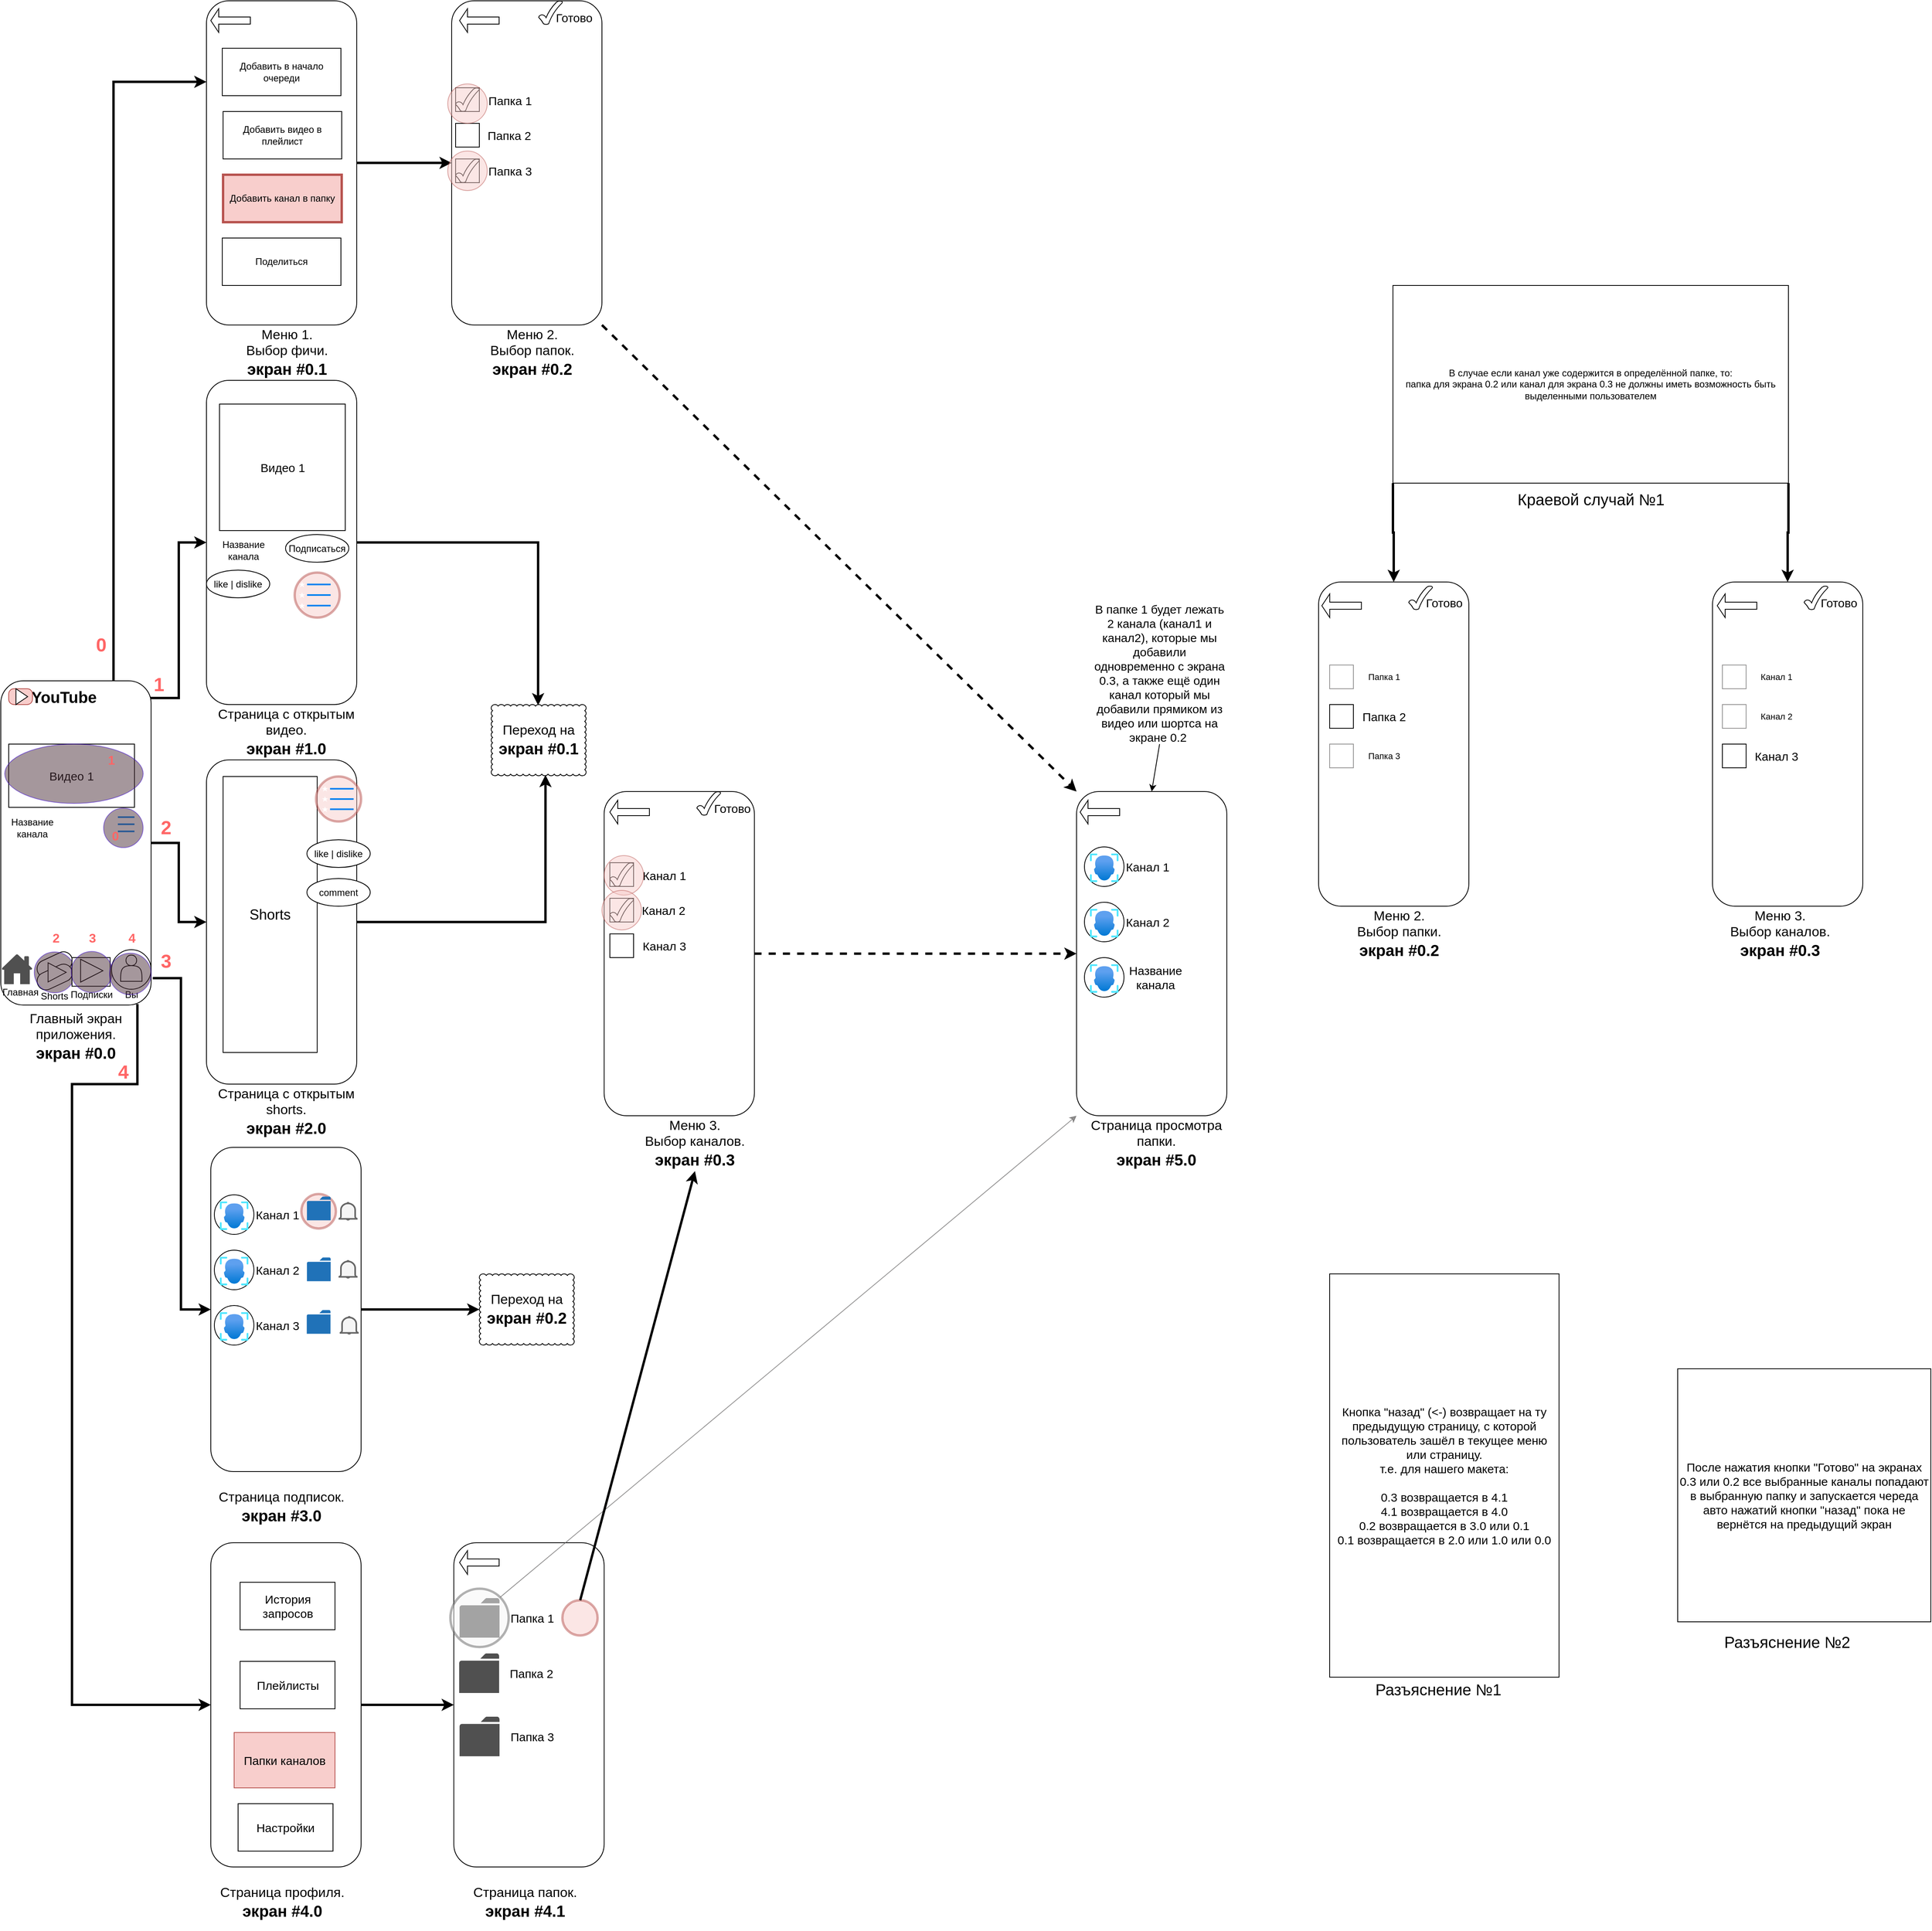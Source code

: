 <mxfile version="24.8.3">
  <diagram name="Страница — 1" id="tyL-LJRgACF1P0J_mqjf">
    <mxGraphModel dx="2607" dy="2564" grid="1" gridSize="10" guides="1" tooltips="1" connect="1" arrows="1" fold="1" page="1" pageScale="1" pageWidth="827" pageHeight="1169" math="0" shadow="0">
      <root>
        <mxCell id="0" />
        <mxCell id="1" parent="0" />
        <mxCell id="-C6muNnnNIedRkviX2KE-20" style="edgeStyle=orthogonalEdgeStyle;rounded=0;orthogonalLoop=1;jettySize=auto;html=1;exitX=0.75;exitY=0;exitDx=0;exitDy=0;entryX=0;entryY=0.25;entryDx=0;entryDy=0;strokeWidth=3;strokeColor=#000000;" parent="1" source="-C6muNnnNIedRkviX2KE-14" target="-C6muNnnNIedRkviX2KE-19" edge="1">
          <mxGeometry relative="1" as="geometry" />
        </mxCell>
        <mxCell id="-C6muNnnNIedRkviX2KE-22" style="edgeStyle=orthogonalEdgeStyle;rounded=0;orthogonalLoop=1;jettySize=auto;html=1;exitX=0.986;exitY=0.053;exitDx=0;exitDy=0;entryX=0;entryY=0.5;entryDx=0;entryDy=0;exitPerimeter=0;strokeWidth=3;strokeColor=#000000;" parent="1" source="-C6muNnnNIedRkviX2KE-14" target="-C6muNnnNIedRkviX2KE-15" edge="1">
          <mxGeometry relative="1" as="geometry" />
        </mxCell>
        <mxCell id="-C6muNnnNIedRkviX2KE-23" style="edgeStyle=orthogonalEdgeStyle;rounded=0;orthogonalLoop=1;jettySize=auto;html=1;exitX=1;exitY=0.5;exitDx=0;exitDy=0;entryX=0;entryY=0.5;entryDx=0;entryDy=0;strokeWidth=3;strokeColor=#000000;" parent="1" source="-C6muNnnNIedRkviX2KE-14" target="-C6muNnnNIedRkviX2KE-16" edge="1">
          <mxGeometry relative="1" as="geometry" />
        </mxCell>
        <mxCell id="-C6muNnnNIedRkviX2KE-24" style="edgeStyle=orthogonalEdgeStyle;rounded=0;orthogonalLoop=1;jettySize=auto;html=1;exitX=1.011;exitY=0.917;exitDx=0;exitDy=0;entryX=0;entryY=0.5;entryDx=0;entryDy=0;exitPerimeter=0;strokeWidth=3;strokeColor=#000000;" parent="1" source="-C6muNnnNIedRkviX2KE-14" target="-C6muNnnNIedRkviX2KE-17" edge="1">
          <mxGeometry relative="1" as="geometry" />
        </mxCell>
        <mxCell id="-C6muNnnNIedRkviX2KE-14" value="" style="rounded=1;whiteSpace=wrap;html=1;" parent="1" vertex="1">
          <mxGeometry y="430" width="190" height="410" as="geometry" />
        </mxCell>
        <mxCell id="-C6muNnnNIedRkviX2KE-15" value="" style="rounded=1;whiteSpace=wrap;html=1;" parent="1" vertex="1">
          <mxGeometry x="260" y="50" width="190" height="410" as="geometry" />
        </mxCell>
        <mxCell id="-C6muNnnNIedRkviX2KE-16" value="" style="rounded=1;whiteSpace=wrap;html=1;" parent="1" vertex="1">
          <mxGeometry x="260" y="530" width="190" height="410" as="geometry" />
        </mxCell>
        <mxCell id="-C6muNnnNIedRkviX2KE-45" style="edgeStyle=orthogonalEdgeStyle;rounded=0;orthogonalLoop=1;jettySize=auto;html=1;exitX=1;exitY=0.5;exitDx=0;exitDy=0;strokeWidth=3;strokeColor=#000000;" parent="1" source="-C6muNnnNIedRkviX2KE-17" target="-C6muNnnNIedRkviX2KE-44" edge="1">
          <mxGeometry relative="1" as="geometry" />
        </mxCell>
        <mxCell id="-C6muNnnNIedRkviX2KE-17" value="" style="rounded=1;whiteSpace=wrap;html=1;" parent="1" vertex="1">
          <mxGeometry x="265.5" y="1020" width="190" height="410" as="geometry" />
        </mxCell>
        <mxCell id="-C6muNnnNIedRkviX2KE-48" style="edgeStyle=orthogonalEdgeStyle;rounded=0;orthogonalLoop=1;jettySize=auto;html=1;exitX=1;exitY=0.5;exitDx=0;exitDy=0;entryX=0;entryY=0.5;entryDx=0;entryDy=0;strokeWidth=3;strokeColor=#000000;" parent="1" source="-C6muNnnNIedRkviX2KE-18" target="-C6muNnnNIedRkviX2KE-46" edge="1">
          <mxGeometry relative="1" as="geometry" />
        </mxCell>
        <mxCell id="-C6muNnnNIedRkviX2KE-18" value="" style="rounded=1;whiteSpace=wrap;html=1;" parent="1" vertex="1">
          <mxGeometry x="265.5" y="1520" width="190" height="410" as="geometry" />
        </mxCell>
        <mxCell id="-C6muNnnNIedRkviX2KE-36" style="edgeStyle=orthogonalEdgeStyle;rounded=0;orthogonalLoop=1;jettySize=auto;html=1;exitX=1;exitY=0.5;exitDx=0;exitDy=0;entryX=0;entryY=0.5;entryDx=0;entryDy=0;strokeWidth=3;strokeColor=#000000;" parent="1" source="-C6muNnnNIedRkviX2KE-19" target="-C6muNnnNIedRkviX2KE-32" edge="1">
          <mxGeometry relative="1" as="geometry" />
        </mxCell>
        <mxCell id="-C6muNnnNIedRkviX2KE-19" value="" style="rounded=1;whiteSpace=wrap;html=1;" parent="1" vertex="1">
          <mxGeometry x="260" y="-430" width="190" height="410" as="geometry" />
        </mxCell>
        <mxCell id="-C6muNnnNIedRkviX2KE-21" style="edgeStyle=orthogonalEdgeStyle;rounded=0;orthogonalLoop=1;jettySize=auto;html=1;entryX=0;entryY=0.5;entryDx=0;entryDy=0;exitX=0.909;exitY=0.997;exitDx=0;exitDy=0;exitPerimeter=0;strokeWidth=3;strokeColor=#000000;" parent="1" source="-C6muNnnNIedRkviX2KE-14" target="-C6muNnnNIedRkviX2KE-18" edge="1">
          <mxGeometry relative="1" as="geometry">
            <mxPoint x="90" y="990" as="sourcePoint" />
            <Array as="points">
              <mxPoint x="173" y="940" />
              <mxPoint x="90" y="940" />
              <mxPoint x="90" y="1725" />
            </Array>
          </mxGeometry>
        </mxCell>
        <mxCell id="-C6muNnnNIedRkviX2KE-25" value="Главный экран приложения.&lt;br&gt;&lt;font style=&quot;font-size: 20px;&quot;&gt;&lt;b&gt;экран #0.0&lt;/b&gt;&lt;/font&gt;" style="text;html=1;align=center;verticalAlign=middle;whiteSpace=wrap;rounded=0;fontSize=17;" parent="1" vertex="1">
          <mxGeometry x="15" y="840" width="160" height="80" as="geometry" />
        </mxCell>
        <mxCell id="-C6muNnnNIedRkviX2KE-27" value="Меню 1.&lt;br&gt;Выбор фичи.&lt;br&gt;&lt;font style=&quot;font-size: 20px;&quot;&gt;&lt;b&gt;экран #0.1&lt;/b&gt;&lt;/font&gt;" style="text;html=1;align=center;verticalAlign=middle;whiteSpace=wrap;rounded=0;fontFamily=Helvetica;fontSize=17;fontColor=default;" parent="1" vertex="1">
          <mxGeometry x="302.5" y="-20" width="117.5" height="70" as="geometry" />
        </mxCell>
        <mxCell id="-C6muNnnNIedRkviX2KE-28" value="Страница с открытым видео.&lt;br&gt;&lt;font style=&quot;font-size: 20px;&quot;&gt;&lt;b&gt;экран #1.0&lt;/b&gt;&lt;/font&gt;" style="text;html=1;align=center;verticalAlign=middle;whiteSpace=wrap;rounded=0;fontFamily=Helvetica;fontSize=17;fontColor=default;" parent="1" vertex="1">
          <mxGeometry x="264.5" y="460" width="192" height="70" as="geometry" />
        </mxCell>
        <mxCell id="-C6muNnnNIedRkviX2KE-29" value="Страница с открытым shorts.&lt;br&gt;&lt;font style=&quot;font-size: 20px;&quot;&gt;&lt;b&gt;экран #2.0&lt;/b&gt;&lt;/font&gt;" style="text;html=1;align=center;verticalAlign=middle;whiteSpace=wrap;rounded=0;fontFamily=Helvetica;fontSize=17;fontColor=default;" parent="1" vertex="1">
          <mxGeometry x="264.5" y="940" width="192" height="70" as="geometry" />
        </mxCell>
        <mxCell id="-C6muNnnNIedRkviX2KE-30" value="Страница подписок.&lt;br&gt;&lt;font style=&quot;font-size: 20px;&quot;&gt;&lt;b&gt;экран #3.0&lt;/b&gt;&lt;/font&gt;" style="text;html=1;align=center;verticalAlign=middle;whiteSpace=wrap;rounded=0;fontFamily=Helvetica;fontSize=17;fontColor=default;" parent="1" vertex="1">
          <mxGeometry x="259" y="1440" width="192" height="70" as="geometry" />
        </mxCell>
        <mxCell id="-C6muNnnNIedRkviX2KE-31" value="Страница профиля.&lt;br&gt;&lt;font style=&quot;font-size: 20px;&quot;&gt;&lt;b&gt;экран #4.0&lt;/b&gt;&lt;/font&gt;" style="text;html=1;align=center;verticalAlign=middle;whiteSpace=wrap;rounded=0;fontFamily=Helvetica;fontSize=17;fontColor=default;" parent="1" vertex="1">
          <mxGeometry x="260" y="1940" width="192" height="70" as="geometry" />
        </mxCell>
        <mxCell id="-C6muNnnNIedRkviX2KE-32" value="" style="rounded=1;whiteSpace=wrap;html=1;" parent="1" vertex="1">
          <mxGeometry x="570" y="-430" width="190" height="410" as="geometry" />
        </mxCell>
        <mxCell id="-C6muNnnNIedRkviX2KE-33" value="Меню 2.&lt;br&gt;Выбор папок.&lt;br&gt;&lt;font style=&quot;font-size: 20px;&quot;&gt;&lt;b&gt;экран #0.2&lt;/b&gt;&lt;/font&gt;" style="text;html=1;align=center;verticalAlign=middle;whiteSpace=wrap;rounded=0;fontFamily=Helvetica;fontSize=17;fontColor=default;" parent="1" vertex="1">
          <mxGeometry x="612.5" y="-20" width="117.5" height="70" as="geometry" />
        </mxCell>
        <mxCell id="-C6muNnnNIedRkviX2KE-38" value="Переход на&lt;br style=&quot;font-size: 17px;&quot;&gt;&lt;b&gt;&lt;font style=&quot;font-size: 20px;&quot;&gt;экран #0.1&lt;/font&gt;&lt;/b&gt;" style="whiteSpace=wrap;html=1;shape=mxgraph.basic.cloud_rect;fontSize=17;" parent="1" vertex="1">
          <mxGeometry x="620" y="460" width="120" height="90" as="geometry" />
        </mxCell>
        <mxCell id="-C6muNnnNIedRkviX2KE-41" style="edgeStyle=orthogonalEdgeStyle;rounded=0;orthogonalLoop=1;jettySize=auto;html=1;exitX=1;exitY=0.5;exitDx=0;exitDy=0;entryX=0.494;entryY=0.011;entryDx=0;entryDy=0;entryPerimeter=0;strokeWidth=3;strokeColor=#000000;" parent="1" source="-C6muNnnNIedRkviX2KE-15" target="-C6muNnnNIedRkviX2KE-38" edge="1">
          <mxGeometry relative="1" as="geometry" />
        </mxCell>
        <mxCell id="-C6muNnnNIedRkviX2KE-43" style="edgeStyle=orthogonalEdgeStyle;rounded=0;orthogonalLoop=1;jettySize=auto;html=1;exitX=1;exitY=0.5;exitDx=0;exitDy=0;entryX=0.572;entryY=0.989;entryDx=0;entryDy=0;entryPerimeter=0;strokeWidth=3;strokeColor=#000000;" parent="1" source="-C6muNnnNIedRkviX2KE-16" target="-C6muNnnNIedRkviX2KE-38" edge="1">
          <mxGeometry relative="1" as="geometry" />
        </mxCell>
        <mxCell id="-C6muNnnNIedRkviX2KE-44" value="Переход на&lt;br style=&quot;font-size: 17px;&quot;&gt;&lt;b&gt;&lt;font style=&quot;font-size: 20px;&quot;&gt;экран #0.2&lt;/font&gt;&lt;/b&gt;" style="whiteSpace=wrap;html=1;shape=mxgraph.basic.cloud_rect;fontSize=17;" parent="1" vertex="1">
          <mxGeometry x="605" y="1180" width="120" height="90" as="geometry" />
        </mxCell>
        <mxCell id="-C6muNnnNIedRkviX2KE-46" value="" style="rounded=1;whiteSpace=wrap;html=1;" parent="1" vertex="1">
          <mxGeometry x="572.75" y="1520" width="190" height="410" as="geometry" />
        </mxCell>
        <mxCell id="-C6muNnnNIedRkviX2KE-47" value="Страница папок.&lt;br&gt;&lt;font style=&quot;font-size: 20px;&quot;&gt;&lt;b&gt;экран #4.1&lt;/b&gt;&lt;/font&gt;" style="text;html=1;align=center;verticalAlign=middle;whiteSpace=wrap;rounded=0;fontFamily=Helvetica;fontSize=17;fontColor=default;" parent="1" vertex="1">
          <mxGeometry x="567.25" y="1940" width="192" height="70" as="geometry" />
        </mxCell>
        <mxCell id="-C6muNnnNIedRkviX2KE-50" value="" style="rounded=1;whiteSpace=wrap;html=1;" parent="1" vertex="1">
          <mxGeometry x="762.75" y="570" width="190" height="410" as="geometry" />
        </mxCell>
        <mxCell id="-C6muNnnNIedRkviX2KE-51" value="Меню 3.&lt;br&gt;Выбор каналов.&lt;br&gt;&lt;font style=&quot;font-size: 20px;&quot;&gt;&lt;b&gt;экран #0.3&lt;/b&gt;&lt;/font&gt;" style="text;html=1;align=center;verticalAlign=middle;whiteSpace=wrap;rounded=0;fontFamily=Helvetica;fontSize=17;fontColor=default;" parent="1" vertex="1">
          <mxGeometry x="805.25" y="980" width="144.75" height="70" as="geometry" />
        </mxCell>
        <mxCell id="-C6muNnnNIedRkviX2KE-52" value="" style="rounded=1;whiteSpace=wrap;html=1;" parent="1" vertex="1">
          <mxGeometry x="1360" y="570" width="190" height="410" as="geometry" />
        </mxCell>
        <mxCell id="-C6muNnnNIedRkviX2KE-53" value="Страница просмотра папки.&lt;br&gt;&lt;font style=&quot;font-size: 20px;&quot;&gt;&lt;b&gt;экран #5.0&lt;/b&gt;&lt;/font&gt;" style="text;html=1;align=center;verticalAlign=middle;whiteSpace=wrap;rounded=0;fontFamily=Helvetica;fontSize=17;fontColor=default;" parent="1" vertex="1">
          <mxGeometry x="1364.5" y="980" width="192" height="70" as="geometry" />
        </mxCell>
        <mxCell id="-C6muNnnNIedRkviX2KE-60" value="" style="html=1;labelBackgroundColor=#ffffff;startArrow=none;startFill=0;startSize=6;endArrow=classic;endFill=1;endSize=6;jettySize=auto;orthogonalLoop=1;strokeWidth=3;dashed=1;fontSize=14;rounded=0;entryX=0;entryY=0.5;entryDx=0;entryDy=0;exitX=1;exitY=0.5;exitDx=0;exitDy=0;spacing=6;" parent="1" source="-C6muNnnNIedRkviX2KE-50" target="-C6muNnnNIedRkviX2KE-52" edge="1">
          <mxGeometry width="60" height="60" relative="1" as="geometry">
            <mxPoint x="820" y="790" as="sourcePoint" />
            <mxPoint x="880" y="730" as="targetPoint" />
          </mxGeometry>
        </mxCell>
        <mxCell id="-C6muNnnNIedRkviX2KE-61" value="" style="html=1;labelBackgroundColor=#ffffff;startArrow=none;startFill=0;startSize=6;endArrow=classic;endFill=1;endSize=6;jettySize=auto;orthogonalLoop=1;strokeWidth=3;dashed=1;fontSize=14;rounded=0;entryX=0;entryY=0;entryDx=0;entryDy=0;exitX=1;exitY=1;exitDx=0;exitDy=0;spacing=6;" parent="1" source="-C6muNnnNIedRkviX2KE-32" target="-C6muNnnNIedRkviX2KE-52" edge="1">
          <mxGeometry width="60" height="60" relative="1" as="geometry">
            <mxPoint x="900" y="90" as="sourcePoint" />
            <mxPoint x="1307" y="90" as="targetPoint" />
          </mxGeometry>
        </mxCell>
        <mxCell id="-C6muNnnNIedRkviX2KE-63" value="" style="endArrow=classic;html=1;rounded=0;exitX=1;exitY=0;exitDx=0;exitDy=0;entryX=0;entryY=1;entryDx=0;entryDy=0;strokeColor=#676565;opacity=70;align=center;verticalAlign=middle;fontFamily=Helvetica;fontSize=11;fontColor=default;labelBackgroundColor=default;" parent="1" source="9P0sogdfffshUX55kIWg-8" target="-C6muNnnNIedRkviX2KE-52" edge="1">
          <mxGeometry width="50" height="50" relative="1" as="geometry">
            <mxPoint x="830" y="960" as="sourcePoint" />
            <mxPoint x="880" y="910" as="targetPoint" />
          </mxGeometry>
        </mxCell>
        <mxCell id="-C6muNnnNIedRkviX2KE-72" style="edgeStyle=orthogonalEdgeStyle;rounded=0;orthogonalLoop=1;jettySize=auto;html=1;exitX=0;exitY=1;exitDx=0;exitDy=0;entryX=0.5;entryY=0;entryDx=0;entryDy=0;strokeWidth=3;strokeColor=#000000;" parent="1" source="-C6muNnnNIedRkviX2KE-66" target="-C6muNnnNIedRkviX2KE-67" edge="1">
          <mxGeometry relative="1" as="geometry" />
        </mxCell>
        <mxCell id="-C6muNnnNIedRkviX2KE-73" style="edgeStyle=orthogonalEdgeStyle;rounded=0;orthogonalLoop=1;jettySize=auto;html=1;exitX=1;exitY=1;exitDx=0;exitDy=0;entryX=0.5;entryY=0;entryDx=0;entryDy=0;strokeWidth=3;strokeColor=#000000;" parent="1" source="-C6muNnnNIedRkviX2KE-66" target="-C6muNnnNIedRkviX2KE-69" edge="1">
          <mxGeometry relative="1" as="geometry" />
        </mxCell>
        <mxCell id="-C6muNnnNIedRkviX2KE-66" value="В случае если канал уже содержится в определённой папке, то:&lt;br&gt;папка для экрана 0.2 или канал для экрана 0.3 не должны иметь возможность быть выделенными пользователем" style="rounded=0;whiteSpace=wrap;html=1;" parent="1" vertex="1">
          <mxGeometry x="1760" y="-70" width="500" height="250" as="geometry" />
        </mxCell>
        <mxCell id="-C6muNnnNIedRkviX2KE-67" value="" style="rounded=1;whiteSpace=wrap;html=1;" parent="1" vertex="1">
          <mxGeometry x="1666" y="305" width="190" height="410" as="geometry" />
        </mxCell>
        <mxCell id="-C6muNnnNIedRkviX2KE-68" value="Меню 2.&lt;br&gt;Выбор папки.&lt;br&gt;&lt;font style=&quot;font-size: 20px;&quot;&gt;&lt;b&gt;экран #0.2&lt;/b&gt;&lt;/font&gt;" style="text;html=1;align=center;verticalAlign=middle;whiteSpace=wrap;rounded=0;fontFamily=Helvetica;fontSize=17;fontColor=default;" parent="1" vertex="1">
          <mxGeometry x="1708.5" y="715" width="117.5" height="70" as="geometry" />
        </mxCell>
        <mxCell id="-C6muNnnNIedRkviX2KE-69" value="" style="rounded=1;whiteSpace=wrap;html=1;" parent="1" vertex="1">
          <mxGeometry x="2164" y="305" width="190" height="410" as="geometry" />
        </mxCell>
        <mxCell id="-C6muNnnNIedRkviX2KE-70" value="Меню 3.&lt;br&gt;Выбор каналов.&lt;br&gt;&lt;font style=&quot;font-size: 20px;&quot;&gt;&lt;b&gt;экран #0.3&lt;/b&gt;&lt;/font&gt;" style="text;html=1;align=center;verticalAlign=middle;whiteSpace=wrap;rounded=0;fontFamily=Helvetica;fontSize=17;fontColor=default;" parent="1" vertex="1">
          <mxGeometry x="2176.5" y="715" width="144.75" height="70" as="geometry" />
        </mxCell>
        <mxCell id="-C6muNnnNIedRkviX2KE-74" value="Кнопка &quot;назад&quot; (&amp;lt;-) возвращает на ту предыдущую страницу, с которой пользователь зашёл в текущее меню или страницу.&lt;br style=&quot;font-size: 15px;&quot;&gt;т.е. для нашего макета:&lt;div style=&quot;font-size: 15px;&quot;&gt;&lt;br style=&quot;font-size: 15px;&quot;&gt;&lt;/div&gt;&lt;div style=&quot;font-size: 15px;&quot;&gt;0.3 возвращается в 4.1&lt;br style=&quot;font-size: 15px;&quot;&gt;4.1 возвращается в 4.0&lt;/div&gt;&lt;div style=&quot;font-size: 15px;&quot;&gt;0.2 возвращается в 3.0 или 0.1&lt;br style=&quot;font-size: 15px;&quot;&gt;&lt;/div&gt;&lt;div style=&quot;font-size: 15px;&quot;&gt;0.1 возвращается в 2.0 или 1.0 или 0.0&lt;br style=&quot;font-size: 15px;&quot;&gt;&lt;/div&gt;" style="rounded=0;whiteSpace=wrap;html=1;rotation=0;fontSize=15;" parent="1" vertex="1">
          <mxGeometry x="1680" y="1180" width="290" height="510" as="geometry" />
        </mxCell>
        <mxCell id="-C6muNnnNIedRkviX2KE-75" value="После нажатия кнопки &quot;Готово&quot; на экранах 0.3 или 0.2 все выбранные каналы попадают в выбранную папку и запускается череда авто нажатий кнопки &quot;назад&quot; пока не вернётся на предыдущий экран" style="rounded=0;whiteSpace=wrap;html=1;rotation=0;strokeColor=default;align=center;verticalAlign=middle;fontFamily=Helvetica;fontSize=15;fontColor=default;fillColor=default;" parent="1" vertex="1">
          <mxGeometry x="2120" y="1300" width="320" height="320" as="geometry" />
        </mxCell>
        <mxCell id="-C6muNnnNIedRkviX2KE-76" value="Краевой случай №1" style="text;html=1;align=center;verticalAlign=middle;whiteSpace=wrap;rounded=0;fontFamily=Helvetica;fontSize=20;fontColor=default;" parent="1" vertex="1">
          <mxGeometry x="1902.5" y="180" width="215" height="40" as="geometry" />
        </mxCell>
        <mxCell id="-C6muNnnNIedRkviX2KE-79" value="Разъяснение №1" style="text;html=1;align=center;verticalAlign=middle;whiteSpace=wrap;rounded=0;fontFamily=Helvetica;fontSize=20;fontColor=default;" parent="1" vertex="1">
          <mxGeometry x="1720.12" y="1680" width="195.25" height="50" as="geometry" />
        </mxCell>
        <mxCell id="-C6muNnnNIedRkviX2KE-81" value="Разъяснение №2" style="text;html=1;align=center;verticalAlign=middle;whiteSpace=wrap;rounded=0;fontFamily=Helvetica;fontSize=20;fontColor=default;" parent="1" vertex="1">
          <mxGeometry x="2161.37" y="1620" width="195.25" height="50" as="geometry" />
        </mxCell>
        <mxCell id="_7QspawQS4Bvhs6pEfHS-41" value="" style="group" parent="1" vertex="1" connectable="0">
          <mxGeometry x="10" y="440" width="110" height="20" as="geometry" />
        </mxCell>
        <mxCell id="_7QspawQS4Bvhs6pEfHS-35" value="&lt;font size=&quot;1&quot; style=&quot;&quot;&gt;&lt;b style=&quot;font-size: 20px;&quot;&gt;YouTube&lt;/b&gt;&lt;/font&gt;" style="text;html=1;align=center;verticalAlign=middle;whiteSpace=wrap;rounded=0;" parent="_7QspawQS4Bvhs6pEfHS-41" vertex="1">
          <mxGeometry x="30" width="80" height="20" as="geometry" />
        </mxCell>
        <mxCell id="_7QspawQS4Bvhs6pEfHS-36" value="" style="group" parent="_7QspawQS4Bvhs6pEfHS-41" vertex="1" connectable="0">
          <mxGeometry width="30" height="20" as="geometry" />
        </mxCell>
        <mxCell id="_7QspawQS4Bvhs6pEfHS-37" value="" style="rounded=1;whiteSpace=wrap;html=1;arcSize=33;fillColor=#f8cecc;strokeColor=#b85450;" parent="_7QspawQS4Bvhs6pEfHS-36" vertex="1">
          <mxGeometry width="30" height="20" as="geometry" />
        </mxCell>
        <mxCell id="_7QspawQS4Bvhs6pEfHS-38" value="" style="triangle;whiteSpace=wrap;html=1;" parent="_7QspawQS4Bvhs6pEfHS-36" vertex="1">
          <mxGeometry x="9.15" width="14.85" height="20" as="geometry" />
        </mxCell>
        <mxCell id="_7QspawQS4Bvhs6pEfHS-45" value="" style="group" parent="1" vertex="1" connectable="0">
          <mxGeometry x="1" y="775.59" width="42.5" height="58" as="geometry" />
        </mxCell>
        <mxCell id="_7QspawQS4Bvhs6pEfHS-43" value="" style="sketch=0;pointerEvents=1;shadow=0;dashed=0;html=1;strokeColor=none;fillColor=#505050;labelPosition=center;verticalLabelPosition=bottom;verticalAlign=top;outlineConnect=0;align=center;shape=mxgraph.office.concepts.home;" parent="_7QspawQS4Bvhs6pEfHS-45" vertex="1">
          <mxGeometry width="39" height="38" as="geometry" />
        </mxCell>
        <mxCell id="_7QspawQS4Bvhs6pEfHS-44" value="Главная" style="text;html=1;align=center;verticalAlign=middle;whiteSpace=wrap;rounded=0;" parent="_7QspawQS4Bvhs6pEfHS-45" vertex="1">
          <mxGeometry x="9" y="38" width="30" height="20" as="geometry" />
        </mxCell>
        <mxCell id="_7QspawQS4Bvhs6pEfHS-46" value="" style="group" parent="1" vertex="1" connectable="0">
          <mxGeometry x="40" y="770" width="56.83" height="63.59" as="geometry" />
        </mxCell>
        <mxCell id="_7QspawQS4Bvhs6pEfHS-47" value="" style="rounded=1;whiteSpace=wrap;html=1;direction=south;rotation=65;arcSize=50;" parent="_7QspawQS4Bvhs6pEfHS-46" vertex="1">
          <mxGeometry x="17.05" y="-4.406" width="22.249" height="46.849" as="geometry" />
        </mxCell>
        <mxCell id="_7QspawQS4Bvhs6pEfHS-48" value="" style="rounded=1;whiteSpace=wrap;html=1;direction=south;rotation=65;arcSize=50;" parent="_7QspawQS4Bvhs6pEfHS-46" vertex="1">
          <mxGeometry x="17.05" y="11.147" width="22.249" height="46.849" as="geometry" />
        </mxCell>
        <mxCell id="_7QspawQS4Bvhs6pEfHS-49" value="" style="triangle;whiteSpace=wrap;html=1;fillColor=default;" parent="_7QspawQS4Bvhs6pEfHS-46" vertex="1">
          <mxGeometry x="19.771" y="16.52" width="22.93" height="24.282" as="geometry" />
        </mxCell>
        <mxCell id="_7QspawQS4Bvhs6pEfHS-50" value="Shorts" style="text;html=1;align=center;verticalAlign=middle;whiteSpace=wrap;rounded=0;" parent="_7QspawQS4Bvhs6pEfHS-46" vertex="1">
          <mxGeometry x="13.18" y="53.59" width="30" height="10" as="geometry" />
        </mxCell>
        <mxCell id="_7QspawQS4Bvhs6pEfHS-71" value="" style="ellipse;whiteSpace=wrap;html=1;aspect=fixed;fillColor=#4C303B;fontColor=#ffffff;strokeColor=#3700CC;opacity=50;" parent="_7QspawQS4Bvhs6pEfHS-46" vertex="1">
          <mxGeometry x="2.34" y="2.83" width="51.66" height="51.66" as="geometry" />
        </mxCell>
        <mxCell id="_7QspawQS4Bvhs6pEfHS-62" value="" style="group" parent="1" vertex="1" connectable="0">
          <mxGeometry x="90" y="780" width="52.97" height="51.85" as="geometry" />
        </mxCell>
        <mxCell id="_7QspawQS4Bvhs6pEfHS-59" value="Подписки" style="text;html=1;align=center;verticalAlign=middle;whiteSpace=wrap;rounded=0;" parent="_7QspawQS4Bvhs6pEfHS-62" vertex="1">
          <mxGeometry y="41.85" width="50" height="10" as="geometry" />
        </mxCell>
        <mxCell id="_7QspawQS4Bvhs6pEfHS-60" value="" style="rounded=0;whiteSpace=wrap;html=1;" parent="_7QspawQS4Bvhs6pEfHS-62" vertex="1">
          <mxGeometry width="48.25" height="36.25" as="geometry" />
        </mxCell>
        <mxCell id="_7QspawQS4Bvhs6pEfHS-61" value="" style="triangle;whiteSpace=wrap;html=1;" parent="_7QspawQS4Bvhs6pEfHS-62" vertex="1">
          <mxGeometry x="10.88" y="2.13" width="28.25" height="28.87" as="geometry" />
        </mxCell>
        <mxCell id="_7QspawQS4Bvhs6pEfHS-76" value="" style="ellipse;whiteSpace=wrap;html=1;aspect=fixed;fillColor=#4C303B;fontColor=#ffffff;strokeColor=#3700CC;opacity=50;" parent="_7QspawQS4Bvhs6pEfHS-62" vertex="1">
          <mxGeometry x="-0.93" y="-7.8" width="51.85" height="51.85" as="geometry" />
        </mxCell>
        <mxCell id="_7QspawQS4Bvhs6pEfHS-66" value="" style="group" parent="1" vertex="1" connectable="0">
          <mxGeometry x="140" y="770" width="52.5" height="61.22" as="geometry" />
        </mxCell>
        <mxCell id="_7QspawQS4Bvhs6pEfHS-63" value="" style="ellipse;whiteSpace=wrap;html=1;aspect=fixed;" parent="_7QspawQS4Bvhs6pEfHS-66" vertex="1">
          <mxGeometry width="50" height="50" as="geometry" />
        </mxCell>
        <mxCell id="_7QspawQS4Bvhs6pEfHS-64" value="" style="shape=actor;whiteSpace=wrap;html=1;" parent="_7QspawQS4Bvhs6pEfHS-66" vertex="1">
          <mxGeometry x="11.5" y="6.87" width="27" height="33.13" as="geometry" />
        </mxCell>
        <mxCell id="_7QspawQS4Bvhs6pEfHS-65" value="Вы" style="text;html=1;align=center;verticalAlign=middle;whiteSpace=wrap;rounded=0;" parent="_7QspawQS4Bvhs6pEfHS-66" vertex="1">
          <mxGeometry x="11.5" y="52.5" width="27" height="8.72" as="geometry" />
        </mxCell>
        <mxCell id="_7QspawQS4Bvhs6pEfHS-82" value="" style="ellipse;whiteSpace=wrap;html=1;aspect=fixed;fillColor=#4C303B;fontColor=#ffffff;strokeColor=#3700CC;opacity=50;" parent="_7QspawQS4Bvhs6pEfHS-66" vertex="1">
          <mxGeometry x="-2.5" y="4.36" width="52.5" height="52.5" as="geometry" />
        </mxCell>
        <mxCell id="_7QspawQS4Bvhs6pEfHS-67" value="&lt;font style=&quot;font-size: 15px;&quot;&gt;Видео 1&lt;/font&gt;" style="rounded=0;whiteSpace=wrap;html=1;" parent="1" vertex="1">
          <mxGeometry x="10" y="510" width="159" height="80" as="geometry" />
        </mxCell>
        <mxCell id="_7QspawQS4Bvhs6pEfHS-68" value="" style="html=1;verticalLabelPosition=bottom;align=center;labelBackgroundColor=#ffffff;verticalAlign=top;strokeWidth=2;strokeColor=#0080F0;shadow=0;dashed=0;shape=mxgraph.ios7.icons.most_viewed;pointerEvents=1" parent="1" vertex="1">
          <mxGeometry x="140.8" y="600" width="28.2" height="22.8" as="geometry" />
        </mxCell>
        <mxCell id="_7QspawQS4Bvhs6pEfHS-69" value="" style="ellipse;whiteSpace=wrap;html=1;aspect=fixed;fillColor=#4C303B;fontColor=#ffffff;strokeColor=#3700CC;opacity=50;" parent="1" vertex="1">
          <mxGeometry x="130" y="591" width="49.9" height="49.9" as="geometry" />
        </mxCell>
        <mxCell id="_7QspawQS4Bvhs6pEfHS-84" value="&lt;b&gt;&lt;font color=&quot;#ff6666&quot; style=&quot;font-size: 16px;&quot;&gt;0&lt;/font&gt;&lt;/b&gt;" style="text;html=1;align=center;verticalAlign=middle;whiteSpace=wrap;rounded=0;" parent="1" vertex="1">
          <mxGeometry x="115.0" y="611" width="60" height="30" as="geometry" />
        </mxCell>
        <mxCell id="_7QspawQS4Bvhs6pEfHS-85" value="&lt;b&gt;&lt;font color=&quot;#ff6666&quot; style=&quot;font-size: 24px;&quot;&gt;0&lt;/font&gt;&lt;/b&gt;" style="text;html=1;align=center;verticalAlign=middle;whiteSpace=wrap;rounded=0;" parent="1" vertex="1">
          <mxGeometry x="86.83" y="360" width="80" height="50" as="geometry" />
        </mxCell>
        <mxCell id="_7QspawQS4Bvhs6pEfHS-86" value="&lt;b&gt;&lt;font color=&quot;#ff6666&quot; style=&quot;font-size: 16px;&quot;&gt;2&lt;/font&gt;&lt;/b&gt;" style="text;html=1;align=center;verticalAlign=middle;whiteSpace=wrap;rounded=0;" parent="1" vertex="1">
          <mxGeometry x="40.0" y="740.0" width="60" height="30" as="geometry" />
        </mxCell>
        <mxCell id="_7QspawQS4Bvhs6pEfHS-88" value="&lt;b&gt;&lt;font color=&quot;#ff6666&quot; style=&quot;font-size: 16px;&quot;&gt;3&lt;/font&gt;&lt;/b&gt;" style="text;html=1;align=center;verticalAlign=middle;whiteSpace=wrap;rounded=0;" parent="1" vertex="1">
          <mxGeometry x="86.49" y="740.0" width="60" height="30" as="geometry" />
        </mxCell>
        <mxCell id="_7QspawQS4Bvhs6pEfHS-89" value="&lt;b&gt;&lt;font color=&quot;#ff6666&quot; style=&quot;font-size: 16px;&quot;&gt;4&lt;/font&gt;&lt;/b&gt;" style="text;html=1;align=center;verticalAlign=middle;whiteSpace=wrap;rounded=0;" parent="1" vertex="1">
          <mxGeometry x="136.25" y="740.0" width="60" height="30" as="geometry" />
        </mxCell>
        <mxCell id="_7QspawQS4Bvhs6pEfHS-90" value="&lt;b&gt;&lt;font color=&quot;#ff6666&quot; style=&quot;font-size: 24px;&quot;&gt;2&lt;/font&gt;&lt;/b&gt;" style="text;html=1;align=center;verticalAlign=middle;whiteSpace=wrap;rounded=0;" parent="1" vertex="1">
          <mxGeometry x="169" y="591" width="80" height="50" as="geometry" />
        </mxCell>
        <mxCell id="_7QspawQS4Bvhs6pEfHS-91" value="&lt;b&gt;&lt;font color=&quot;#ff6666&quot; style=&quot;font-size: 24px;&quot;&gt;3&lt;/font&gt;&lt;/b&gt;" style="text;html=1;align=center;verticalAlign=middle;whiteSpace=wrap;rounded=0;" parent="1" vertex="1">
          <mxGeometry x="169" y="760" width="80" height="50" as="geometry" />
        </mxCell>
        <mxCell id="_7QspawQS4Bvhs6pEfHS-92" value="&lt;b&gt;&lt;font color=&quot;#ff6666&quot; style=&quot;font-size: 24px;&quot;&gt;4&lt;/font&gt;&lt;/b&gt;" style="text;html=1;align=center;verticalAlign=middle;whiteSpace=wrap;rounded=0;" parent="1" vertex="1">
          <mxGeometry x="114.9" y="900" width="80" height="50" as="geometry" />
        </mxCell>
        <mxCell id="_7QspawQS4Bvhs6pEfHS-93" value="" style="ellipse;whiteSpace=wrap;html=1;opacity=50;strokeColor=#3700CC;align=center;verticalAlign=middle;fontFamily=Helvetica;fontSize=12;fontColor=#ffffff;fillColor=#4C303B;" parent="1" vertex="1">
          <mxGeometry x="5" y="510" width="175" height="75" as="geometry" />
        </mxCell>
        <mxCell id="_7QspawQS4Bvhs6pEfHS-94" value="&lt;b style=&quot;font-size: 16px;&quot;&gt;&lt;font color=&quot;#ff6666&quot; style=&quot;font-size: 16px;&quot;&gt;1&lt;/font&gt;&lt;/b&gt;" style="text;html=1;align=center;verticalAlign=middle;whiteSpace=wrap;rounded=0;fontSize=16;" parent="1" vertex="1">
          <mxGeometry x="110" y="510" width="60" height="40" as="geometry" />
        </mxCell>
        <mxCell id="_7QspawQS4Bvhs6pEfHS-95" value="&lt;b&gt;&lt;font color=&quot;#ff6666&quot; style=&quot;font-size: 24px;&quot;&gt;1&lt;/font&gt;&lt;/b&gt;" style="text;html=1;align=center;verticalAlign=middle;whiteSpace=wrap;rounded=0;" parent="1" vertex="1">
          <mxGeometry x="160" y="410" width="80" height="50" as="geometry" />
        </mxCell>
        <mxCell id="_7QspawQS4Bvhs6pEfHS-98" value="" style="shape=singleArrow;direction=west;whiteSpace=wrap;html=1;" parent="1" vertex="1">
          <mxGeometry x="265.5" y="-420" width="50" height="30" as="geometry" />
        </mxCell>
        <mxCell id="_7QspawQS4Bvhs6pEfHS-99" value="" style="shape=singleArrow;direction=west;whiteSpace=wrap;html=1;" parent="1" vertex="1">
          <mxGeometry x="580" y="-420" width="50" height="30" as="geometry" />
        </mxCell>
        <mxCell id="_7QspawQS4Bvhs6pEfHS-100" value="" style="shape=singleArrow;direction=west;whiteSpace=wrap;html=1;" parent="1" vertex="1">
          <mxGeometry x="770" y="581" width="50" height="30" as="geometry" />
        </mxCell>
        <mxCell id="_7QspawQS4Bvhs6pEfHS-101" value="" style="shape=singleArrow;direction=west;whiteSpace=wrap;html=1;" parent="1" vertex="1">
          <mxGeometry x="580" y="1530" width="50" height="30" as="geometry" />
        </mxCell>
        <mxCell id="_7QspawQS4Bvhs6pEfHS-102" value="Добавить в начало очереди" style="rounded=0;whiteSpace=wrap;html=1;" parent="1" vertex="1">
          <mxGeometry x="280" y="-370" width="150" height="60" as="geometry" />
        </mxCell>
        <mxCell id="_7QspawQS4Bvhs6pEfHS-103" value="Добавить видео в плейлист" style="rounded=0;whiteSpace=wrap;html=1;" parent="1" vertex="1">
          <mxGeometry x="281" y="-290" width="150" height="60" as="geometry" />
        </mxCell>
        <mxCell id="_7QspawQS4Bvhs6pEfHS-104" value="Добавить канал в папку" style="rounded=0;whiteSpace=wrap;html=1;strokeWidth=3;fillColor=#f8cecc;strokeColor=#b85450;" parent="1" vertex="1">
          <mxGeometry x="281" y="-210" width="150" height="60" as="geometry" />
        </mxCell>
        <mxCell id="_7QspawQS4Bvhs6pEfHS-105" value="Поделиться" style="rounded=0;whiteSpace=wrap;html=1;" parent="1" vertex="1">
          <mxGeometry x="280" y="-130" width="150" height="60" as="geometry" />
        </mxCell>
        <mxCell id="_7QspawQS4Bvhs6pEfHS-109" value="" style="group" parent="1" vertex="1" connectable="0">
          <mxGeometry x="680" y="-430" width="74.5" height="36" as="geometry" />
        </mxCell>
        <mxCell id="_7QspawQS4Bvhs6pEfHS-107" value="&lt;font style=&quot;font-size: 15px;&quot;&gt;Готово&lt;/font&gt;" style="text;html=1;align=center;verticalAlign=middle;whiteSpace=wrap;rounded=0;" parent="_7QspawQS4Bvhs6pEfHS-109" vertex="1">
          <mxGeometry x="14.5" y="6" width="60" height="30" as="geometry" />
        </mxCell>
        <mxCell id="_7QspawQS4Bvhs6pEfHS-108" value="" style="verticalLabelPosition=bottom;verticalAlign=top;html=1;shape=mxgraph.basic.tick" parent="_7QspawQS4Bvhs6pEfHS-109" vertex="1">
          <mxGeometry width="30" height="30" as="geometry" />
        </mxCell>
        <mxCell id="_7QspawQS4Bvhs6pEfHS-110" value="" style="group" parent="1" vertex="1" connectable="0">
          <mxGeometry x="880" y="570" width="74.5" height="36" as="geometry" />
        </mxCell>
        <mxCell id="_7QspawQS4Bvhs6pEfHS-111" value="&lt;font style=&quot;font-size: 15px;&quot;&gt;Готово&lt;/font&gt;" style="text;html=1;align=center;verticalAlign=middle;whiteSpace=wrap;rounded=0;" parent="_7QspawQS4Bvhs6pEfHS-110" vertex="1">
          <mxGeometry x="14.5" y="6" width="60" height="30" as="geometry" />
        </mxCell>
        <mxCell id="_7QspawQS4Bvhs6pEfHS-112" value="" style="verticalLabelPosition=bottom;verticalAlign=top;html=1;shape=mxgraph.basic.tick" parent="_7QspawQS4Bvhs6pEfHS-110" vertex="1">
          <mxGeometry width="30" height="30" as="geometry" />
        </mxCell>
        <mxCell id="_7QspawQS4Bvhs6pEfHS-117" value="" style="whiteSpace=wrap;html=1;aspect=fixed;" parent="1" vertex="1">
          <mxGeometry x="575" y="-320" width="30" height="30" as="geometry" />
        </mxCell>
        <mxCell id="_7QspawQS4Bvhs6pEfHS-115" value="" style="verticalLabelPosition=bottom;verticalAlign=top;html=1;shape=mxgraph.basic.tick" parent="1" vertex="1">
          <mxGeometry x="575" y="-320" width="30" height="30" as="geometry" />
        </mxCell>
        <mxCell id="_7QspawQS4Bvhs6pEfHS-118" value="" style="whiteSpace=wrap;html=1;aspect=fixed;" parent="1" vertex="1">
          <mxGeometry x="575" y="-230" width="30" height="30" as="geometry" />
        </mxCell>
        <mxCell id="_7QspawQS4Bvhs6pEfHS-119" value="" style="verticalLabelPosition=bottom;verticalAlign=top;html=1;shape=mxgraph.basic.tick" parent="1" vertex="1">
          <mxGeometry x="575" y="-230" width="30" height="30" as="geometry" />
        </mxCell>
        <mxCell id="_7QspawQS4Bvhs6pEfHS-120" value="" style="whiteSpace=wrap;html=1;aspect=fixed;" parent="1" vertex="1">
          <mxGeometry x="575" y="-275" width="30" height="30" as="geometry" />
        </mxCell>
        <mxCell id="_7QspawQS4Bvhs6pEfHS-121" value="Папка 1" style="text;html=1;align=center;verticalAlign=middle;whiteSpace=wrap;rounded=0;fontSize=15;" parent="1" vertex="1">
          <mxGeometry x="613.5" y="-319" width="60" height="30" as="geometry" />
        </mxCell>
        <mxCell id="_7QspawQS4Bvhs6pEfHS-122" value="Папка 2" style="text;html=1;align=center;verticalAlign=middle;whiteSpace=wrap;rounded=0;fontSize=15;" parent="1" vertex="1">
          <mxGeometry x="612.5" y="-275" width="60" height="30" as="geometry" />
        </mxCell>
        <mxCell id="_7QspawQS4Bvhs6pEfHS-123" value="Папка 3" style="text;html=1;align=center;verticalAlign=middle;whiteSpace=wrap;rounded=0;fontSize=15;" parent="1" vertex="1">
          <mxGeometry x="613.5" y="-230" width="60" height="30" as="geometry" />
        </mxCell>
        <mxCell id="_7QspawQS4Bvhs6pEfHS-124" value="" style="ellipse;whiteSpace=wrap;html=1;aspect=fixed;fillColor=#f8cecc;strokeColor=#b85450;opacity=50;" parent="1" vertex="1">
          <mxGeometry x="565.05" y="-239.95" width="49.9" height="49.9" as="geometry" />
        </mxCell>
        <mxCell id="_7QspawQS4Bvhs6pEfHS-125" value="" style="ellipse;whiteSpace=wrap;html=1;aspect=fixed;fillColor=#f8cecc;strokeColor=#b85450;opacity=50;" parent="1" vertex="1">
          <mxGeometry x="565.05" y="-324.9" width="49.9" height="49.9" as="geometry" />
        </mxCell>
        <mxCell id="_7QspawQS4Bvhs6pEfHS-127" value="&lt;font style=&quot;font-size: 15px;&quot;&gt;Видео 1&lt;/font&gt;" style="rounded=0;whiteSpace=wrap;html=1;" parent="1" vertex="1">
          <mxGeometry x="276.5" y="80" width="159" height="160" as="geometry" />
        </mxCell>
        <mxCell id="_7QspawQS4Bvhs6pEfHS-128" value="Название канала" style="text;html=1;align=center;verticalAlign=middle;whiteSpace=wrap;rounded=0;" parent="1" vertex="1">
          <mxGeometry x="276.5" y="250" width="60" height="30" as="geometry" />
        </mxCell>
        <mxCell id="_7QspawQS4Bvhs6pEfHS-129" value="Название канала" style="text;html=1;align=center;verticalAlign=middle;whiteSpace=wrap;rounded=0;" parent="1" vertex="1">
          <mxGeometry x="10" y="601" width="60" height="30" as="geometry" />
        </mxCell>
        <mxCell id="_7QspawQS4Bvhs6pEfHS-130" value="Подписаться" style="ellipse;whiteSpace=wrap;html=1;" parent="1" vertex="1">
          <mxGeometry x="360" y="245" width="80" height="35" as="geometry" />
        </mxCell>
        <mxCell id="_7QspawQS4Bvhs6pEfHS-131" value="like | dislike" style="ellipse;whiteSpace=wrap;html=1;" parent="1" vertex="1">
          <mxGeometry x="260" y="290" width="80" height="35" as="geometry" />
        </mxCell>
        <mxCell id="_7QspawQS4Bvhs6pEfHS-136" value="&lt;font style=&quot;font-size: 18px;&quot;&gt;Shorts&lt;/font&gt;" style="rounded=0;whiteSpace=wrap;html=1;" parent="1" vertex="1">
          <mxGeometry x="281" y="551" width="119" height="349" as="geometry" />
        </mxCell>
        <mxCell id="_7QspawQS4Bvhs6pEfHS-137" value="" style="ellipse;whiteSpace=wrap;html=1;aspect=fixed;fillColor=#f8cecc;strokeColor=#b85450;opacity=50;rounded=0;strokeWidth=3;align=center;verticalAlign=middle;fontFamily=Helvetica;fontSize=12;fontColor=default;" parent="1" vertex="1">
          <mxGeometry x="398.6" y="551" width="56.9" height="56.9" as="geometry" />
        </mxCell>
        <mxCell id="_7QspawQS4Bvhs6pEfHS-138" value="" style="html=1;verticalLabelPosition=bottom;align=center;labelBackgroundColor=#ffffff;verticalAlign=top;strokeWidth=2;strokeColor=#0080F0;shadow=0;dashed=0;shape=mxgraph.ios7.icons.most_viewed;pointerEvents=1" parent="1" vertex="1">
          <mxGeometry x="406.05" y="563.05" width="40" height="32.8" as="geometry" />
        </mxCell>
        <mxCell id="_7QspawQS4Bvhs6pEfHS-133" value="" style="ellipse;whiteSpace=wrap;html=1;aspect=fixed;fillColor=#f8cecc;strokeColor=#b85450;opacity=50;rounded=0;strokeWidth=3;align=center;verticalAlign=middle;fontFamily=Helvetica;fontSize=12;fontColor=default;" parent="1" vertex="1">
          <mxGeometry x="371.55" y="293.1" width="56.9" height="56.9" as="geometry" />
        </mxCell>
        <mxCell id="_7QspawQS4Bvhs6pEfHS-132" value="" style="html=1;verticalLabelPosition=bottom;align=center;labelBackgroundColor=#ffffff;verticalAlign=top;strokeWidth=2;strokeColor=#0080F0;shadow=0;dashed=0;shape=mxgraph.ios7.icons.most_viewed;pointerEvents=1" parent="1" vertex="1">
          <mxGeometry x="377" y="304.6" width="40" height="33.9" as="geometry" />
        </mxCell>
        <mxCell id="_7QspawQS4Bvhs6pEfHS-139" value="like | dislike" style="ellipse;whiteSpace=wrap;html=1;" parent="1" vertex="1">
          <mxGeometry x="387.05" y="631" width="80" height="35" as="geometry" />
        </mxCell>
        <mxCell id="_7QspawQS4Bvhs6pEfHS-141" value="comment" style="ellipse;whiteSpace=wrap;html=1;" parent="1" vertex="1">
          <mxGeometry x="387.05" y="680" width="80" height="35" as="geometry" />
        </mxCell>
        <mxCell id="_7QspawQS4Bvhs6pEfHS-142" value="" style="whiteSpace=wrap;html=1;aspect=fixed;" parent="1" vertex="1">
          <mxGeometry x="770" y="660" width="30" height="30" as="geometry" />
        </mxCell>
        <mxCell id="_7QspawQS4Bvhs6pEfHS-143" value="" style="verticalLabelPosition=bottom;verticalAlign=top;html=1;shape=mxgraph.basic.tick" parent="1" vertex="1">
          <mxGeometry x="770" y="660" width="30" height="30" as="geometry" />
        </mxCell>
        <mxCell id="_7QspawQS4Bvhs6pEfHS-144" value="" style="whiteSpace=wrap;html=1;aspect=fixed;" parent="1" vertex="1">
          <mxGeometry x="770" y="750" width="30" height="30" as="geometry" />
        </mxCell>
        <mxCell id="_7QspawQS4Bvhs6pEfHS-146" value="" style="whiteSpace=wrap;html=1;aspect=fixed;" parent="1" vertex="1">
          <mxGeometry x="770" y="705" width="30" height="30" as="geometry" />
        </mxCell>
        <mxCell id="_7QspawQS4Bvhs6pEfHS-147" value="Канал 1" style="text;html=1;align=center;verticalAlign=middle;whiteSpace=wrap;rounded=0;fontSize=15;" parent="1" vertex="1">
          <mxGeometry x="808.5" y="661" width="60" height="30" as="geometry" />
        </mxCell>
        <mxCell id="_7QspawQS4Bvhs6pEfHS-148" value="Канал 2" style="text;html=1;align=center;verticalAlign=middle;whiteSpace=wrap;rounded=0;fontSize=15;" parent="1" vertex="1">
          <mxGeometry x="807.5" y="705" width="60" height="30" as="geometry" />
        </mxCell>
        <mxCell id="_7QspawQS4Bvhs6pEfHS-149" value="Канал 3" style="text;html=1;align=center;verticalAlign=middle;whiteSpace=wrap;rounded=0;fontSize=15;" parent="1" vertex="1">
          <mxGeometry x="808.5" y="750" width="60" height="30" as="geometry" />
        </mxCell>
        <mxCell id="_7QspawQS4Bvhs6pEfHS-150" value="" style="ellipse;whiteSpace=wrap;html=1;aspect=fixed;fillColor=#f8cecc;strokeColor=#b85450;opacity=50;" parent="1" vertex="1">
          <mxGeometry x="762.75" y="651.05" width="49.9" height="49.9" as="geometry" />
        </mxCell>
        <mxCell id="_7QspawQS4Bvhs6pEfHS-145" value="" style="verticalLabelPosition=bottom;verticalAlign=top;html=1;shape=mxgraph.basic.tick" parent="1" vertex="1">
          <mxGeometry x="770" y="705" width="30" height="30" as="geometry" />
        </mxCell>
        <mxCell id="_7QspawQS4Bvhs6pEfHS-151" value="" style="ellipse;whiteSpace=wrap;html=1;aspect=fixed;fillColor=#f8cecc;strokeColor=#b85450;opacity=50;" parent="1" vertex="1">
          <mxGeometry x="760.05" y="695.05" width="49.9" height="49.9" as="geometry" />
        </mxCell>
        <mxCell id="_7QspawQS4Bvhs6pEfHS-179" value="" style="group" parent="1" vertex="1" connectable="0">
          <mxGeometry x="270" y="1080" width="50" height="50" as="geometry" />
        </mxCell>
        <mxCell id="_7QspawQS4Bvhs6pEfHS-163" value="" style="ellipse;whiteSpace=wrap;html=1;aspect=fixed;" parent="_7QspawQS4Bvhs6pEfHS-179" vertex="1">
          <mxGeometry width="50" height="50" as="geometry" />
        </mxCell>
        <mxCell id="_7QspawQS4Bvhs6pEfHS-164" value="" style="image;aspect=fixed;html=1;points=[];align=center;fontSize=12;image=img/lib/azure2/ai_machine_learning/Face_APIs.svg;" parent="_7QspawQS4Bvhs6pEfHS-179" vertex="1">
          <mxGeometry x="6.942" y="8.315" width="36.129" height="36.129" as="geometry" />
        </mxCell>
        <mxCell id="_7QspawQS4Bvhs6pEfHS-180" value="" style="group" parent="1" vertex="1" connectable="0">
          <mxGeometry x="270" y="1150" width="50" height="50" as="geometry" />
        </mxCell>
        <mxCell id="_7QspawQS4Bvhs6pEfHS-181" value="" style="ellipse;whiteSpace=wrap;html=1;aspect=fixed;" parent="_7QspawQS4Bvhs6pEfHS-180" vertex="1">
          <mxGeometry width="50" height="50" as="geometry" />
        </mxCell>
        <mxCell id="_7QspawQS4Bvhs6pEfHS-182" value="" style="image;aspect=fixed;html=1;points=[];align=center;fontSize=12;image=img/lib/azure2/ai_machine_learning/Face_APIs.svg;" parent="_7QspawQS4Bvhs6pEfHS-180" vertex="1">
          <mxGeometry x="6.942" y="8.315" width="36.129" height="36.129" as="geometry" />
        </mxCell>
        <mxCell id="_7QspawQS4Bvhs6pEfHS-183" value="" style="group" parent="1" vertex="1" connectable="0">
          <mxGeometry x="270" y="1220" width="50" height="50" as="geometry" />
        </mxCell>
        <mxCell id="_7QspawQS4Bvhs6pEfHS-184" value="" style="ellipse;whiteSpace=wrap;html=1;aspect=fixed;" parent="_7QspawQS4Bvhs6pEfHS-183" vertex="1">
          <mxGeometry width="50" height="50" as="geometry" />
        </mxCell>
        <mxCell id="_7QspawQS4Bvhs6pEfHS-185" value="" style="image;aspect=fixed;html=1;points=[];align=center;fontSize=12;image=img/lib/azure2/ai_machine_learning/Face_APIs.svg;" parent="_7QspawQS4Bvhs6pEfHS-183" vertex="1">
          <mxGeometry x="6.942" y="8.315" width="36.129" height="36.129" as="geometry" />
        </mxCell>
        <mxCell id="_7QspawQS4Bvhs6pEfHS-186" value="Канал 1" style="text;html=1;align=center;verticalAlign=middle;whiteSpace=wrap;rounded=0;fontSize=15;" parent="1" vertex="1">
          <mxGeometry x="320" y="1090" width="60" height="30" as="geometry" />
        </mxCell>
        <mxCell id="_7QspawQS4Bvhs6pEfHS-187" value="Канал 2" style="text;html=1;align=center;verticalAlign=middle;whiteSpace=wrap;rounded=0;fontSize=15;" parent="1" vertex="1">
          <mxGeometry x="320" y="1160" width="60" height="30" as="geometry" />
        </mxCell>
        <mxCell id="_7QspawQS4Bvhs6pEfHS-188" value="Канал 3" style="text;html=1;align=center;verticalAlign=middle;whiteSpace=wrap;rounded=0;fontSize=15;" parent="1" vertex="1">
          <mxGeometry x="320" y="1230" width="60" height="30" as="geometry" />
        </mxCell>
        <mxCell id="_7QspawQS4Bvhs6pEfHS-189" value="" style="html=1;verticalLabelPosition=bottom;align=center;labelBackgroundColor=#ffffff;verticalAlign=top;strokeWidth=2;strokeColor=#666666;shadow=0;dashed=0;shape=mxgraph.ios7.icons.bell;fillColor=#f5f5f5;fontColor=#333333;" parent="1" vertex="1">
          <mxGeometry x="427" y="1090" width="24" height="21.55" as="geometry" />
        </mxCell>
        <mxCell id="_7QspawQS4Bvhs6pEfHS-190" value="" style="html=1;verticalLabelPosition=bottom;align=center;labelBackgroundColor=#ffffff;verticalAlign=top;strokeWidth=2;strokeColor=#666666;shadow=0;dashed=0;shape=mxgraph.ios7.icons.bell;fillColor=#f5f5f5;fontColor=#333333;" parent="1" vertex="1">
          <mxGeometry x="427" y="1163.45" width="24" height="21.55" as="geometry" />
        </mxCell>
        <mxCell id="_7QspawQS4Bvhs6pEfHS-191" value="" style="html=1;verticalLabelPosition=bottom;align=center;labelBackgroundColor=#ffffff;verticalAlign=top;strokeWidth=2;strokeColor=#666666;shadow=0;dashed=0;shape=mxgraph.ios7.icons.bell;fillColor=#f5f5f5;fontColor=#333333;" parent="1" vertex="1">
          <mxGeometry x="428.45" y="1234.23" width="24" height="21.55" as="geometry" />
        </mxCell>
        <mxCell id="_7QspawQS4Bvhs6pEfHS-202" value="История запросов" style="rounded=0;whiteSpace=wrap;html=1;fontSize=15;" parent="1" vertex="1">
          <mxGeometry x="302.5" y="1570" width="120" height="60" as="geometry" />
        </mxCell>
        <mxCell id="_7QspawQS4Bvhs6pEfHS-203" value="Плейлисты" style="rounded=0;whiteSpace=wrap;html=1;fontSize=15;" parent="1" vertex="1">
          <mxGeometry x="302.5" y="1670" width="120" height="60" as="geometry" />
        </mxCell>
        <mxCell id="_7QspawQS4Bvhs6pEfHS-204" value="Папки каналов" style="rounded=0;whiteSpace=wrap;html=1;fontSize=15;fillColor=#f8cecc;strokeColor=#b85450;" parent="1" vertex="1">
          <mxGeometry x="295" y="1760" width="127.5" height="70" as="geometry" />
        </mxCell>
        <mxCell id="_7QspawQS4Bvhs6pEfHS-205" value="Настройки" style="rounded=0;whiteSpace=wrap;html=1;fontSize=15;" parent="1" vertex="1">
          <mxGeometry x="300" y="1850" width="120" height="60" as="geometry" />
        </mxCell>
        <mxCell id="_7QspawQS4Bvhs6pEfHS-207" value="" style="sketch=0;pointerEvents=1;shadow=0;dashed=0;html=1;strokeColor=none;fillColor=#505050;labelPosition=center;verticalLabelPosition=bottom;verticalAlign=top;outlineConnect=0;align=center;shape=mxgraph.office.concepts.folder;" parent="1" vertex="1">
          <mxGeometry x="579.5" y="1660" width="50.5" height="50" as="geometry" />
        </mxCell>
        <mxCell id="_7QspawQS4Bvhs6pEfHS-208" value="" style="sketch=0;pointerEvents=1;shadow=0;dashed=0;html=1;strokeColor=none;fillColor=#505050;labelPosition=center;verticalLabelPosition=bottom;verticalAlign=top;outlineConnect=0;align=center;shape=mxgraph.office.concepts.folder;" parent="1" vertex="1">
          <mxGeometry x="580" y="1740" width="50.5" height="50" as="geometry" />
        </mxCell>
        <mxCell id="_7QspawQS4Bvhs6pEfHS-209" value="Папка 1" style="text;html=1;align=center;verticalAlign=middle;whiteSpace=wrap;rounded=0;fontSize=15;" parent="1" vertex="1">
          <mxGeometry x="641.75" y="1600" width="60" height="30" as="geometry" />
        </mxCell>
        <mxCell id="_7QspawQS4Bvhs6pEfHS-210" value="Папка 2" style="text;html=1;align=center;verticalAlign=middle;whiteSpace=wrap;rounded=0;fontSize=15;" parent="1" vertex="1">
          <mxGeometry x="641.25" y="1670" width="60" height="30" as="geometry" />
        </mxCell>
        <mxCell id="_7QspawQS4Bvhs6pEfHS-211" value="Папка 3" style="text;html=1;align=center;verticalAlign=middle;whiteSpace=wrap;rounded=0;fontSize=15;" parent="1" vertex="1">
          <mxGeometry x="641.75" y="1750" width="60" height="30" as="geometry" />
        </mxCell>
        <mxCell id="_7QspawQS4Bvhs6pEfHS-212" value="В папке 1 будет лежать 2 канала (канал1 и канал2), которые мы добавили одновременно с экрана 0.3, а также ещё один канал который мы добавили прямиком из видео или шортса на экране 0.2&amp;nbsp;" style="text;html=1;align=center;verticalAlign=middle;whiteSpace=wrap;rounded=0;fontSize=15;" parent="1" vertex="1">
          <mxGeometry x="1380" y="330" width="170" height="180" as="geometry" />
        </mxCell>
        <mxCell id="_7QspawQS4Bvhs6pEfHS-213" value="" style="shape=singleArrow;direction=west;whiteSpace=wrap;html=1;" parent="1" vertex="1">
          <mxGeometry x="1364.5" y="581" width="50" height="30" as="geometry" />
        </mxCell>
        <mxCell id="_7QspawQS4Bvhs6pEfHS-214" value="Канал 2" style="text;html=1;align=center;verticalAlign=middle;whiteSpace=wrap;rounded=0;fontSize=15;" parent="1" vertex="1">
          <mxGeometry x="1420" y="720" width="60" height="30" as="geometry" />
        </mxCell>
        <mxCell id="_7QspawQS4Bvhs6pEfHS-215" value="" style="group" parent="1" vertex="1" connectable="0">
          <mxGeometry x="1370" y="710" width="50" height="50" as="geometry" />
        </mxCell>
        <mxCell id="_7QspawQS4Bvhs6pEfHS-216" value="" style="ellipse;whiteSpace=wrap;html=1;aspect=fixed;" parent="_7QspawQS4Bvhs6pEfHS-215" vertex="1">
          <mxGeometry width="50" height="50" as="geometry" />
        </mxCell>
        <mxCell id="_7QspawQS4Bvhs6pEfHS-217" value="" style="image;aspect=fixed;html=1;points=[];align=center;fontSize=12;image=img/lib/azure2/ai_machine_learning/Face_APIs.svg;" parent="_7QspawQS4Bvhs6pEfHS-215" vertex="1">
          <mxGeometry x="6.942" y="8.315" width="36.129" height="36.129" as="geometry" />
        </mxCell>
        <mxCell id="_7QspawQS4Bvhs6pEfHS-218" value="Канал 1" style="text;html=1;align=center;verticalAlign=middle;whiteSpace=wrap;rounded=0;fontSize=15;" parent="1" vertex="1">
          <mxGeometry x="1420" y="650" width="60" height="30" as="geometry" />
        </mxCell>
        <mxCell id="_7QspawQS4Bvhs6pEfHS-219" value="" style="group" parent="1" vertex="1" connectable="0">
          <mxGeometry x="1370" y="640" width="50" height="50" as="geometry" />
        </mxCell>
        <mxCell id="_7QspawQS4Bvhs6pEfHS-220" value="" style="ellipse;whiteSpace=wrap;html=1;aspect=fixed;" parent="_7QspawQS4Bvhs6pEfHS-219" vertex="1">
          <mxGeometry width="50" height="50" as="geometry" />
        </mxCell>
        <mxCell id="_7QspawQS4Bvhs6pEfHS-221" value="" style="image;aspect=fixed;html=1;points=[];align=center;fontSize=12;image=img/lib/azure2/ai_machine_learning/Face_APIs.svg;" parent="_7QspawQS4Bvhs6pEfHS-219" vertex="1">
          <mxGeometry x="6.942" y="8.315" width="36.129" height="36.129" as="geometry" />
        </mxCell>
        <mxCell id="_7QspawQS4Bvhs6pEfHS-222" value="" style="group" parent="1" vertex="1" connectable="0">
          <mxGeometry x="1370" y="780" width="50" height="50" as="geometry" />
        </mxCell>
        <mxCell id="_7QspawQS4Bvhs6pEfHS-223" value="" style="ellipse;whiteSpace=wrap;html=1;aspect=fixed;" parent="_7QspawQS4Bvhs6pEfHS-222" vertex="1">
          <mxGeometry width="50" height="50" as="geometry" />
        </mxCell>
        <mxCell id="_7QspawQS4Bvhs6pEfHS-224" value="" style="image;aspect=fixed;html=1;points=[];align=center;fontSize=12;image=img/lib/azure2/ai_machine_learning/Face_APIs.svg;" parent="_7QspawQS4Bvhs6pEfHS-222" vertex="1">
          <mxGeometry x="6.942" y="8.315" width="36.129" height="36.129" as="geometry" />
        </mxCell>
        <mxCell id="_7QspawQS4Bvhs6pEfHS-225" value="Название канала" style="text;html=1;align=center;verticalAlign=middle;whiteSpace=wrap;rounded=0;fontSize=15;" parent="1" vertex="1">
          <mxGeometry x="1414.5" y="790" width="90" height="30" as="geometry" />
        </mxCell>
        <mxCell id="_7QspawQS4Bvhs6pEfHS-226" value="" style="endArrow=classic;html=1;rounded=0;exitX=0.5;exitY=1;exitDx=0;exitDy=0;entryX=0.5;entryY=0;entryDx=0;entryDy=0;" parent="1" source="_7QspawQS4Bvhs6pEfHS-212" target="-C6muNnnNIedRkviX2KE-52" edge="1">
          <mxGeometry width="50" height="50" relative="1" as="geometry">
            <mxPoint x="840" y="530" as="sourcePoint" />
            <mxPoint x="890" y="480" as="targetPoint" />
          </mxGeometry>
        </mxCell>
        <mxCell id="_7QspawQS4Bvhs6pEfHS-231" value="Папка 3" style="text;html=1;align=center;verticalAlign=middle;whiteSpace=wrap;rounded=0;fontSize=11;fontFamily=Helvetica;fontColor=default;labelBackgroundColor=default;" parent="1" vertex="1">
          <mxGeometry x="1718.5" y="510" width="60" height="30" as="geometry" />
        </mxCell>
        <mxCell id="_7QspawQS4Bvhs6pEfHS-232" value="" style="whiteSpace=wrap;html=1;aspect=fixed;rounded=0;opacity=70;strokeColor=#676565;align=center;verticalAlign=middle;fontFamily=Helvetica;fontSize=11;fontColor=default;labelBackgroundColor=default;" parent="1" vertex="1">
          <mxGeometry x="1680" y="510" width="30" height="30" as="geometry" />
        </mxCell>
        <mxCell id="_7QspawQS4Bvhs6pEfHS-234" value="Папка 2" style="text;html=1;align=center;verticalAlign=middle;whiteSpace=wrap;rounded=0;fontSize=15;" parent="1" vertex="1">
          <mxGeometry x="1718.5" y="460" width="60" height="30" as="geometry" />
        </mxCell>
        <mxCell id="_7QspawQS4Bvhs6pEfHS-235" value="" style="whiteSpace=wrap;html=1;aspect=fixed;" parent="1" vertex="1">
          <mxGeometry x="1680" y="460" width="30" height="30" as="geometry" />
        </mxCell>
        <mxCell id="_7QspawQS4Bvhs6pEfHS-236" value="Папка 1" style="text;html=1;align=center;verticalAlign=middle;whiteSpace=wrap;rounded=0;fontSize=11;fontFamily=Helvetica;fontColor=default;labelBackgroundColor=default;" parent="1" vertex="1">
          <mxGeometry x="1718.5" y="410" width="60" height="30" as="geometry" />
        </mxCell>
        <mxCell id="_7QspawQS4Bvhs6pEfHS-237" value="" style="whiteSpace=wrap;html=1;aspect=fixed;rounded=0;opacity=70;strokeColor=#676565;align=center;verticalAlign=middle;fontFamily=Helvetica;fontSize=11;fontColor=default;labelBackgroundColor=default;" parent="1" vertex="1">
          <mxGeometry x="1680" y="410" width="30" height="30" as="geometry" />
        </mxCell>
        <mxCell id="_7QspawQS4Bvhs6pEfHS-238" value="" style="shape=singleArrow;direction=west;whiteSpace=wrap;html=1;" parent="1" vertex="1">
          <mxGeometry x="1670.12" y="320" width="50" height="30" as="geometry" />
        </mxCell>
        <mxCell id="_7QspawQS4Bvhs6pEfHS-239" value="" style="group" parent="1" vertex="1" connectable="0">
          <mxGeometry x="1780" y="310" width="74.5" height="36" as="geometry" />
        </mxCell>
        <mxCell id="_7QspawQS4Bvhs6pEfHS-240" value="&lt;font style=&quot;font-size: 15px;&quot;&gt;Готово&lt;/font&gt;" style="text;html=1;align=center;verticalAlign=middle;whiteSpace=wrap;rounded=0;" parent="_7QspawQS4Bvhs6pEfHS-239" vertex="1">
          <mxGeometry x="14.5" y="6" width="60" height="30" as="geometry" />
        </mxCell>
        <mxCell id="_7QspawQS4Bvhs6pEfHS-241" value="" style="verticalLabelPosition=bottom;verticalAlign=top;html=1;shape=mxgraph.basic.tick" parent="_7QspawQS4Bvhs6pEfHS-239" vertex="1">
          <mxGeometry width="30" height="30" as="geometry" />
        </mxCell>
        <mxCell id="_7QspawQS4Bvhs6pEfHS-244" value="" style="whiteSpace=wrap;html=1;aspect=fixed;rounded=0;opacity=70;strokeColor=#676565;align=center;verticalAlign=middle;fontFamily=Helvetica;fontSize=11;fontColor=default;labelBackgroundColor=default;" parent="1" vertex="1">
          <mxGeometry x="2176.5" y="460" width="30" height="30" as="geometry" />
        </mxCell>
        <mxCell id="_7QspawQS4Bvhs6pEfHS-245" value="Канал 2" style="text;html=1;align=center;verticalAlign=middle;whiteSpace=wrap;rounded=0;fontSize=11;fontFamily=Helvetica;fontColor=default;labelBackgroundColor=default;" parent="1" vertex="1">
          <mxGeometry x="2215" y="460" width="60" height="30" as="geometry" />
        </mxCell>
        <mxCell id="_7QspawQS4Bvhs6pEfHS-248" value="" style="shape=singleArrow;direction=west;whiteSpace=wrap;html=1;" parent="1" vertex="1">
          <mxGeometry x="2170" y="320" width="50" height="30" as="geometry" />
        </mxCell>
        <mxCell id="_7QspawQS4Bvhs6pEfHS-249" value="" style="group" parent="1" vertex="1" connectable="0">
          <mxGeometry x="2279.88" y="310" width="74.5" height="36" as="geometry" />
        </mxCell>
        <mxCell id="_7QspawQS4Bvhs6pEfHS-250" value="&lt;font style=&quot;font-size: 15px;&quot;&gt;Готово&lt;/font&gt;" style="text;html=1;align=center;verticalAlign=middle;whiteSpace=wrap;rounded=0;" parent="_7QspawQS4Bvhs6pEfHS-249" vertex="1">
          <mxGeometry x="14.5" y="6" width="60" height="30" as="geometry" />
        </mxCell>
        <mxCell id="_7QspawQS4Bvhs6pEfHS-251" value="" style="verticalLabelPosition=bottom;verticalAlign=top;html=1;shape=mxgraph.basic.tick" parent="_7QspawQS4Bvhs6pEfHS-249" vertex="1">
          <mxGeometry width="30" height="30" as="geometry" />
        </mxCell>
        <mxCell id="_7QspawQS4Bvhs6pEfHS-252" value="" style="whiteSpace=wrap;html=1;aspect=fixed;rounded=0;opacity=70;strokeColor=#676565;align=center;verticalAlign=middle;fontFamily=Helvetica;fontSize=11;fontColor=default;labelBackgroundColor=default;" parent="1" vertex="1">
          <mxGeometry x="2176.5" y="410" width="30" height="30" as="geometry" />
        </mxCell>
        <mxCell id="_7QspawQS4Bvhs6pEfHS-253" value="" style="whiteSpace=wrap;html=1;aspect=fixed;" parent="1" vertex="1">
          <mxGeometry x="2176.5" y="510" width="30" height="30" as="geometry" />
        </mxCell>
        <mxCell id="_7QspawQS4Bvhs6pEfHS-254" value="Канал 3" style="text;html=1;align=center;verticalAlign=middle;whiteSpace=wrap;rounded=0;fontSize=15;" parent="1" vertex="1">
          <mxGeometry x="2215" y="510" width="60" height="30" as="geometry" />
        </mxCell>
        <mxCell id="_7QspawQS4Bvhs6pEfHS-255" value="Канал 1" style="text;html=1;align=center;verticalAlign=middle;whiteSpace=wrap;rounded=0;fontSize=11;fontFamily=Helvetica;fontColor=default;labelBackgroundColor=default;" parent="1" vertex="1">
          <mxGeometry x="2215" y="410" width="60" height="30" as="geometry" />
        </mxCell>
        <mxCell id="_7QspawQS4Bvhs6pEfHS-193" value="" style="ellipse;whiteSpace=wrap;html=1;aspect=fixed;fillColor=#f8cecc;strokeColor=#b85450;opacity=50;rounded=0;strokeWidth=3;align=center;verticalAlign=middle;fontFamily=Helvetica;fontSize=12;fontColor=default;container=0;" parent="1" vertex="1">
          <mxGeometry x="380" y="1078.95" width="43.66" height="43.66" as="geometry" />
        </mxCell>
        <mxCell id="m5-rh2qxfAI6a_0FLoVI-1" value="" style="sketch=0;pointerEvents=1;shadow=0;dashed=0;html=1;strokeColor=none;labelPosition=center;verticalLabelPosition=bottom;verticalAlign=top;outlineConnect=0;align=center;shape=mxgraph.office.concepts.folder;fillColor=#2072B8;" parent="1" vertex="1">
          <mxGeometry x="386.83" y="1225.78" width="30" height="30" as="geometry" />
        </mxCell>
        <mxCell id="m5-rh2qxfAI6a_0FLoVI-2" value="" style="sketch=0;pointerEvents=1;shadow=0;dashed=0;html=1;strokeColor=none;labelPosition=center;verticalLabelPosition=bottom;verticalAlign=top;outlineConnect=0;align=center;shape=mxgraph.office.concepts.folder;fillColor=#2072B8;" parent="1" vertex="1">
          <mxGeometry x="387.05" y="1082.2" width="30" height="30" as="geometry" />
        </mxCell>
        <mxCell id="m5-rh2qxfAI6a_0FLoVI-3" value="" style="sketch=0;pointerEvents=1;shadow=0;dashed=0;html=1;strokeColor=none;labelPosition=center;verticalLabelPosition=bottom;verticalAlign=top;outlineConnect=0;align=center;shape=mxgraph.office.concepts.folder;fillColor=#2072B8;" parent="1" vertex="1">
          <mxGeometry x="387.05" y="1159.22" width="30" height="30" as="geometry" />
        </mxCell>
        <mxCell id="9P0sogdfffshUX55kIWg-1" value="" style="sketch=0;pointerEvents=1;shadow=0;dashed=0;html=1;strokeColor=none;fillColor=#505050;labelPosition=center;verticalLabelPosition=bottom;verticalAlign=top;outlineConnect=0;align=center;shape=mxgraph.office.concepts.folder;" parent="1" vertex="1">
          <mxGeometry x="580" y="1590" width="50.5" height="50" as="geometry" />
        </mxCell>
        <mxCell id="9P0sogdfffshUX55kIWg-3" value="" style="shape=image;html=1;verticalAlign=top;verticalLabelPosition=bottom;labelBackgroundColor=#ffffff;imageAspect=0;aspect=fixed;image=https://cdn4.iconfinder.com/data/icons/evil-icons-user-interface/64/plus-128.png" parent="1" vertex="1">
          <mxGeometry x="706.5" y="1661" width="48" height="48" as="geometry" />
        </mxCell>
        <mxCell id="9P0sogdfffshUX55kIWg-4" value="" style="shape=image;html=1;verticalAlign=top;verticalLabelPosition=bottom;labelBackgroundColor=#ffffff;imageAspect=0;aspect=fixed;image=https://cdn4.iconfinder.com/data/icons/evil-icons-user-interface/64/plus-128.png" parent="1" vertex="1">
          <mxGeometry x="706.5" y="1741" width="48" height="48" as="geometry" />
        </mxCell>
        <mxCell id="9P0sogdfffshUX55kIWg-7" value="" style="ellipse;whiteSpace=wrap;html=1;aspect=fixed;fillColor=#f8cecc;strokeColor=#b85450;opacity=50;rounded=0;strokeWidth=3;align=center;verticalAlign=middle;fontFamily=Helvetica;fontSize=12;fontColor=default;container=0;" parent="1" vertex="1">
          <mxGeometry x="710" y="1592.75" width="44.5" height="44.5" as="geometry" />
        </mxCell>
        <mxCell id="9P0sogdfffshUX55kIWg-2" value="" style="shape=image;html=1;verticalAlign=top;verticalLabelPosition=bottom;labelBackgroundColor=#ffffff;imageAspect=0;aspect=fixed;image=https://cdn4.iconfinder.com/data/icons/evil-icons-user-interface/64/plus-128.png" parent="1" vertex="1">
          <mxGeometry x="710.5" y="1592.75" width="44" height="44" as="geometry" />
        </mxCell>
        <mxCell id="9P0sogdfffshUX55kIWg-8" value="" style="ellipse;whiteSpace=wrap;html=1;aspect=fixed;opacity=50;rounded=0;strokeWidth=3;align=center;verticalAlign=middle;fontFamily=Helvetica;fontSize=12;container=0;fillColor=#f5f5f5;strokeColor=#666666;fontColor=#333333;" parent="1" vertex="1">
          <mxGeometry x="568.42" y="1578.17" width="73.66" height="73.66" as="geometry" />
        </mxCell>
        <mxCell id="CpG0_nr_dbsK3sB9Em_u-2" value="" style="endArrow=classic;html=1;rounded=0;exitX=0.5;exitY=0;exitDx=0;exitDy=0;entryX=0.5;entryY=1;entryDx=0;entryDy=0;strokeColor=#000000;strokeWidth=3;align=center;verticalAlign=middle;fontFamily=Helvetica;fontSize=11;fontColor=default;labelBackgroundColor=default;" parent="1" source="9P0sogdfffshUX55kIWg-2" target="-C6muNnnNIedRkviX2KE-51" edge="1">
          <mxGeometry width="50" height="50" relative="1" as="geometry">
            <mxPoint x="700" y="1350" as="sourcePoint" />
            <mxPoint x="750" y="1300" as="targetPoint" />
          </mxGeometry>
        </mxCell>
      </root>
    </mxGraphModel>
  </diagram>
</mxfile>
